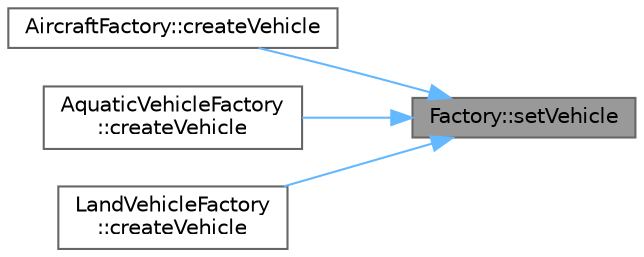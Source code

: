 digraph "Factory::setVehicle"
{
 // LATEX_PDF_SIZE
  bgcolor="transparent";
  edge [fontname=Helvetica,fontsize=10,labelfontname=Helvetica,labelfontsize=10];
  node [fontname=Helvetica,fontsize=10,shape=box,height=0.2,width=0.4];
  rankdir="RL";
  Node1 [label="Factory::setVehicle",height=0.2,width=0.4,color="gray40", fillcolor="grey60", style="filled", fontcolor="black",tooltip=" "];
  Node1 -> Node2 [dir="back",color="steelblue1",style="solid"];
  Node2 [label="AircraftFactory::createVehicle",height=0.2,width=0.4,color="grey40", fillcolor="white", style="filled",URL="$class_aircraft_factory.html#a12eaf0614eaf14c8a3ec46f9b7ad2696",tooltip=" "];
  Node1 -> Node3 [dir="back",color="steelblue1",style="solid"];
  Node3 [label="AquaticVehicleFactory\l::createVehicle",height=0.2,width=0.4,color="grey40", fillcolor="white", style="filled",URL="$class_aquatic_vehicle_factory.html#ad3b796188f11458cda8f82272ca867c8",tooltip=" "];
  Node1 -> Node4 [dir="back",color="steelblue1",style="solid"];
  Node4 [label="LandVehicleFactory\l::createVehicle",height=0.2,width=0.4,color="grey40", fillcolor="white", style="filled",URL="$class_land_vehicle_factory.html#a4a56b7485402388677e1bc8bd9d46529",tooltip=" "];
}
